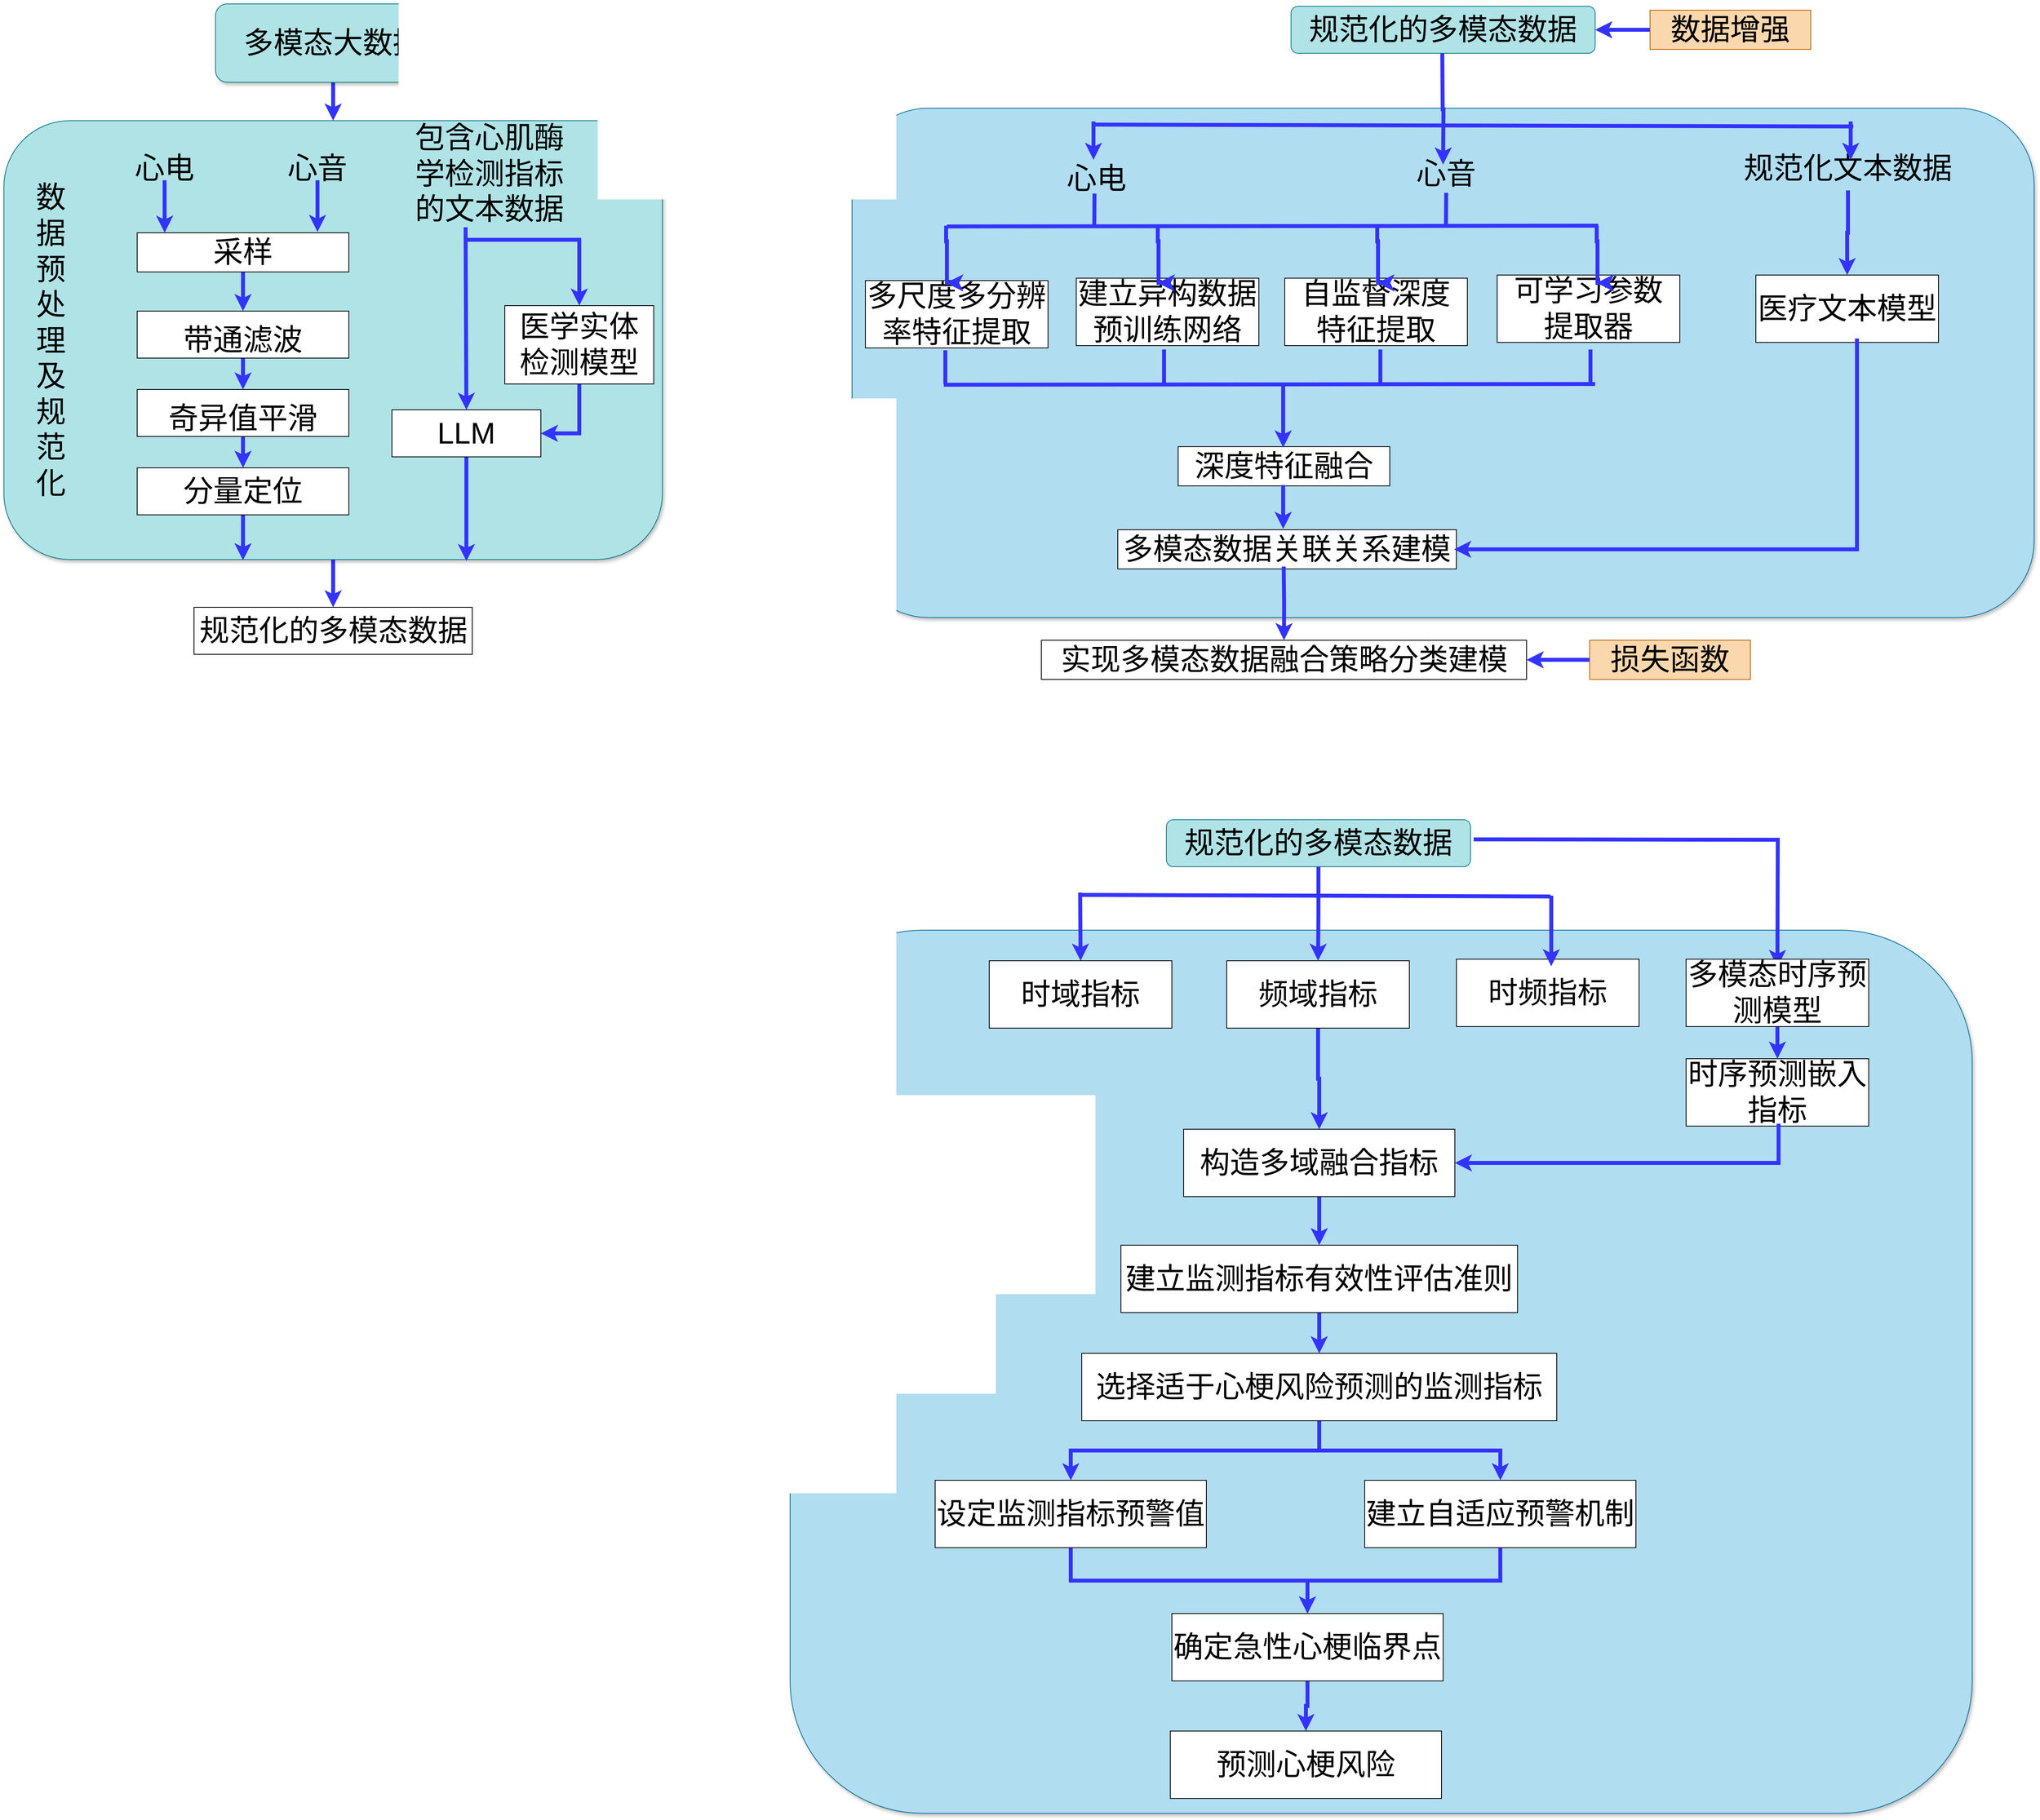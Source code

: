 <mxfile version="26.1.0">
  <diagram name="第 1 页" id="OAlRJvqnH6ILWqZ6ErNl">
    <mxGraphModel dx="8420" dy="3600" grid="0" gridSize="10" guides="1" tooltips="1" connect="1" arrows="1" fold="1" page="1" pageScale="1" pageWidth="3300" pageHeight="4681" math="0" shadow="0">
      <root>
        <mxCell id="0" />
        <mxCell id="1" parent="0" />
        <mxCell id="MN74QJdioJq-juyb9Y6k-88" value="" style="rounded=1;whiteSpace=wrap;html=1;shadow=1;fillColor=#b1ddf0;strokeColor=#10739e;align=center;glass=0;" vertex="1" parent="1">
          <mxGeometry x="1599" y="1852" width="1508" height="1127" as="geometry" />
        </mxCell>
        <mxCell id="MN74QJdioJq-juyb9Y6k-40" value="" style="rounded=1;whiteSpace=wrap;html=1;shadow=1;fillColor=#b1ddf0;strokeColor=#10739e;align=center;glass=0;" vertex="1" parent="1">
          <mxGeometry x="1678" y="803" width="1508" height="650" as="geometry" />
        </mxCell>
        <mxCell id="MN74QJdioJq-juyb9Y6k-32" style="edgeStyle=orthogonalEdgeStyle;rounded=0;orthogonalLoop=1;jettySize=auto;html=1;entryX=0.5;entryY=0;entryDx=0;entryDy=0;strokeWidth=5;strokeColor=#3333FF;" edge="1" parent="1" source="MN74QJdioJq-juyb9Y6k-1" target="MN74QJdioJq-juyb9Y6k-2">
          <mxGeometry relative="1" as="geometry" />
        </mxCell>
        <mxCell id="MN74QJdioJq-juyb9Y6k-1" value="&lt;font style=&quot;font-size: 38px;&quot;&gt;多模态大数据&lt;/font&gt;" style="rounded=1;whiteSpace=wrap;html=1;shadow=1;fillColor=#b0e3e6;strokeColor=#0e8088;align=center;glass=0;" vertex="1" parent="1">
          <mxGeometry x="866" y="670" width="300" height="100" as="geometry" />
        </mxCell>
        <mxCell id="MN74QJdioJq-juyb9Y6k-31" style="edgeStyle=orthogonalEdgeStyle;rounded=0;orthogonalLoop=1;jettySize=auto;html=1;entryX=0.5;entryY=0;entryDx=0;entryDy=0;strokeWidth=5;strokeColor=#3333FF;" edge="1" parent="1" source="MN74QJdioJq-juyb9Y6k-2" target="MN74QJdioJq-juyb9Y6k-28">
          <mxGeometry relative="1" as="geometry" />
        </mxCell>
        <mxCell id="MN74QJdioJq-juyb9Y6k-2" value="" style="rounded=1;whiteSpace=wrap;html=1;shadow=1;fillColor=#b0e3e6;strokeColor=#0e8088;align=center;glass=0;" vertex="1" parent="1">
          <mxGeometry x="596" y="819" width="840" height="560" as="geometry" />
        </mxCell>
        <mxCell id="MN74QJdioJq-juyb9Y6k-3" value="&lt;font style=&quot;font-size: 38px;&quot;&gt;心电&lt;/font&gt;" style="text;html=1;align=center;verticalAlign=middle;whiteSpace=wrap;rounded=0;" vertex="1" parent="1">
          <mxGeometry x="756" y="865" width="90" height="30" as="geometry" />
        </mxCell>
        <mxCell id="MN74QJdioJq-juyb9Y6k-4" value="&lt;font style=&quot;font-size: 38px;&quot;&gt;心音&lt;/font&gt;" style="text;html=1;align=center;verticalAlign=middle;whiteSpace=wrap;rounded=0;" vertex="1" parent="1">
          <mxGeometry x="951" y="865" width="90" height="30" as="geometry" />
        </mxCell>
        <mxCell id="MN74QJdioJq-juyb9Y6k-26" style="edgeStyle=orthogonalEdgeStyle;rounded=0;orthogonalLoop=1;jettySize=auto;html=1;entryX=0.5;entryY=0;entryDx=0;entryDy=0;strokeWidth=5;strokeColor=#3333FF;" edge="1" parent="1" target="MN74QJdioJq-juyb9Y6k-23">
          <mxGeometry relative="1" as="geometry">
            <mxPoint x="1185" y="965" as="sourcePoint" />
            <mxPoint x="1185" y="1148" as="targetPoint" />
          </mxGeometry>
        </mxCell>
        <mxCell id="MN74QJdioJq-juyb9Y6k-5" value="&lt;font style=&quot;font-size: 38px;&quot;&gt;包含心肌酶学检测指标的文本数据&lt;/font&gt;" style="text;html=1;align=center;verticalAlign=middle;whiteSpace=wrap;rounded=0;" vertex="1" parent="1">
          <mxGeometry x="1102" y="827" width="227" height="120" as="geometry" />
        </mxCell>
        <mxCell id="MN74QJdioJq-juyb9Y6k-9" value="&lt;font face=&quot;Helvetica&quot; style=&quot;font-size: 38px;&quot;&gt;数据预处理及规范化&lt;/font&gt;" style="text;html=1;align=center;verticalAlign=middle;whiteSpace=wrap;rounded=0;" vertex="1" parent="1">
          <mxGeometry x="626" y="900" width="60" height="400" as="geometry" />
        </mxCell>
        <mxCell id="MN74QJdioJq-juyb9Y6k-18" style="edgeStyle=orthogonalEdgeStyle;rounded=0;orthogonalLoop=1;jettySize=auto;html=1;entryX=0.5;entryY=0;entryDx=0;entryDy=0;strokeWidth=5;strokeColor=#3333FF;" edge="1" parent="1" source="MN74QJdioJq-juyb9Y6k-10" target="MN74QJdioJq-juyb9Y6k-11">
          <mxGeometry relative="1" as="geometry" />
        </mxCell>
        <mxCell id="MN74QJdioJq-juyb9Y6k-10" value="&lt;font style=&quot;font-size: 38px;&quot;&gt;采样&lt;/font&gt;" style="rounded=0;whiteSpace=wrap;html=1;" vertex="1" parent="1">
          <mxGeometry x="766" y="962" width="270" height="50" as="geometry" />
        </mxCell>
        <mxCell id="MN74QJdioJq-juyb9Y6k-19" style="edgeStyle=orthogonalEdgeStyle;rounded=0;orthogonalLoop=1;jettySize=auto;html=1;entryX=0.5;entryY=0;entryDx=0;entryDy=0;strokeWidth=5;strokeColor=#3333FF;" edge="1" parent="1" source="MN74QJdioJq-juyb9Y6k-11" target="MN74QJdioJq-juyb9Y6k-12">
          <mxGeometry relative="1" as="geometry" />
        </mxCell>
        <mxCell id="MN74QJdioJq-juyb9Y6k-11" value="&lt;br&gt;&lt;div&gt;&lt;font style=&quot;font-size: 38px;&quot;&gt;带通滤波&lt;/font&gt;&lt;/div&gt;" style="rounded=0;whiteSpace=wrap;html=1;" vertex="1" parent="1">
          <mxGeometry x="766" y="1062" width="270" height="60" as="geometry" />
        </mxCell>
        <mxCell id="MN74QJdioJq-juyb9Y6k-21" style="edgeStyle=orthogonalEdgeStyle;rounded=0;orthogonalLoop=1;jettySize=auto;html=1;entryX=0.5;entryY=0;entryDx=0;entryDy=0;strokeWidth=5;strokeColor=#3333FF;" edge="1" parent="1" source="MN74QJdioJq-juyb9Y6k-12" target="MN74QJdioJq-juyb9Y6k-13">
          <mxGeometry relative="1" as="geometry" />
        </mxCell>
        <mxCell id="MN74QJdioJq-juyb9Y6k-12" value="&lt;br&gt;&lt;div&gt;&lt;font style=&quot;font-size: 38px;&quot;&gt;奇异值平滑&lt;/font&gt;&lt;/div&gt;" style="rounded=0;whiteSpace=wrap;html=1;" vertex="1" parent="1">
          <mxGeometry x="766" y="1162" width="270" height="60" as="geometry" />
        </mxCell>
        <mxCell id="MN74QJdioJq-juyb9Y6k-29" style="edgeStyle=orthogonalEdgeStyle;rounded=0;orthogonalLoop=1;jettySize=auto;html=1;strokeWidth=5;strokeColor=#3333FF;" edge="1" parent="1" source="MN74QJdioJq-juyb9Y6k-13">
          <mxGeometry relative="1" as="geometry">
            <mxPoint x="901" y="1380" as="targetPoint" />
          </mxGeometry>
        </mxCell>
        <mxCell id="MN74QJdioJq-juyb9Y6k-13" value="&lt;div&gt;&lt;font style=&quot;font-size: 38px;&quot;&gt;分量定位&lt;/font&gt;&lt;/div&gt;" style="rounded=0;whiteSpace=wrap;html=1;" vertex="1" parent="1">
          <mxGeometry x="766" y="1262" width="270" height="60" as="geometry" />
        </mxCell>
        <mxCell id="MN74QJdioJq-juyb9Y6k-16" style="edgeStyle=orthogonalEdgeStyle;rounded=0;orthogonalLoop=1;jettySize=auto;html=1;entryX=0.13;entryY=0;entryDx=0;entryDy=0;entryPerimeter=0;strokeWidth=5;strokeColor=#3333FF;" edge="1" parent="1" source="MN74QJdioJq-juyb9Y6k-3" target="MN74QJdioJq-juyb9Y6k-10">
          <mxGeometry relative="1" as="geometry" />
        </mxCell>
        <mxCell id="MN74QJdioJq-juyb9Y6k-17" style="edgeStyle=orthogonalEdgeStyle;rounded=0;orthogonalLoop=1;jettySize=auto;html=1;entryX=0.852;entryY=-0.02;entryDx=0;entryDy=0;entryPerimeter=0;strokeWidth=5;strokeColor=#3333FF;" edge="1" parent="1" source="MN74QJdioJq-juyb9Y6k-4" target="MN74QJdioJq-juyb9Y6k-10">
          <mxGeometry relative="1" as="geometry" />
        </mxCell>
        <mxCell id="MN74QJdioJq-juyb9Y6k-27" style="edgeStyle=orthogonalEdgeStyle;rounded=0;orthogonalLoop=1;jettySize=auto;html=1;entryX=1;entryY=0.5;entryDx=0;entryDy=0;strokeWidth=5;strokeColor=#3333FF;" edge="1" parent="1" source="MN74QJdioJq-juyb9Y6k-22" target="MN74QJdioJq-juyb9Y6k-23">
          <mxGeometry relative="1" as="geometry" />
        </mxCell>
        <mxCell id="MN74QJdioJq-juyb9Y6k-22" value="&lt;font style=&quot;font-size: 38px;&quot;&gt;医学实体检测模型&lt;/font&gt;" style="rounded=0;whiteSpace=wrap;html=1;" vertex="1" parent="1">
          <mxGeometry x="1235" y="1055" width="190" height="100" as="geometry" />
        </mxCell>
        <mxCell id="MN74QJdioJq-juyb9Y6k-30" style="edgeStyle=orthogonalEdgeStyle;rounded=0;orthogonalLoop=1;jettySize=auto;html=1;strokeWidth=5;strokeColor=#3333FF;" edge="1" parent="1" source="MN74QJdioJq-juyb9Y6k-23">
          <mxGeometry relative="1" as="geometry">
            <mxPoint x="1186" y="1381" as="targetPoint" />
          </mxGeometry>
        </mxCell>
        <mxCell id="MN74QJdioJq-juyb9Y6k-23" value="&lt;font style=&quot;font-size: 38px;&quot;&gt;LLM&lt;/font&gt;" style="rounded=0;whiteSpace=wrap;html=1;" vertex="1" parent="1">
          <mxGeometry x="1091" y="1188" width="190" height="60" as="geometry" />
        </mxCell>
        <mxCell id="MN74QJdioJq-juyb9Y6k-24" style="edgeStyle=orthogonalEdgeStyle;rounded=0;orthogonalLoop=1;jettySize=auto;html=1;entryX=0.5;entryY=0;entryDx=0;entryDy=0;strokeWidth=5;strokeColor=#3333FF;" edge="1" parent="1" target="MN74QJdioJq-juyb9Y6k-22">
          <mxGeometry relative="1" as="geometry">
            <mxPoint x="1185.0" y="955" as="sourcePoint" />
            <mxPoint x="1301" y="1038" as="targetPoint" />
            <Array as="points">
              <mxPoint x="1185" y="971" />
              <mxPoint x="1330" y="971" />
            </Array>
          </mxGeometry>
        </mxCell>
        <mxCell id="MN74QJdioJq-juyb9Y6k-28" value="&lt;div&gt;&lt;font style=&quot;font-size: 38px;&quot;&gt;规范化的多模态数据&lt;/font&gt;&lt;/div&gt;" style="rounded=0;whiteSpace=wrap;html=1;" vertex="1" parent="1">
          <mxGeometry x="838.5" y="1440" width="355" height="60" as="geometry" />
        </mxCell>
        <mxCell id="MN74QJdioJq-juyb9Y6k-36" value="&lt;span style=&quot;font-size: 38px;&quot;&gt;规范化的多模态数据&lt;/span&gt;" style="rounded=1;whiteSpace=wrap;html=1;fillColor=#b0e3e6;strokeColor=#0e8088;" vertex="1" parent="1">
          <mxGeometry x="2238" y="673" width="388" height="60" as="geometry" />
        </mxCell>
        <mxCell id="MN74QJdioJq-juyb9Y6k-37" value="&lt;font style=&quot;font-size: 38px;&quot;&gt;心电&lt;/font&gt;" style="text;html=1;align=center;verticalAlign=middle;whiteSpace=wrap;rounded=0;" vertex="1" parent="1">
          <mxGeometry x="1945" y="878" width="90" height="30" as="geometry" />
        </mxCell>
        <mxCell id="MN74QJdioJq-juyb9Y6k-38" value="&lt;font style=&quot;font-size: 38px;&quot;&gt;心音&lt;/font&gt;" style="text;html=1;align=center;verticalAlign=middle;whiteSpace=wrap;rounded=0;" vertex="1" parent="1">
          <mxGeometry x="2391" y="872" width="90" height="30" as="geometry" />
        </mxCell>
        <mxCell id="MN74QJdioJq-juyb9Y6k-47" style="edgeStyle=orthogonalEdgeStyle;rounded=0;orthogonalLoop=1;jettySize=auto;html=1;entryX=0.5;entryY=0;entryDx=0;entryDy=0;strokeWidth=5;strokeColor=#3333FF;" edge="1" parent="1" source="MN74QJdioJq-juyb9Y6k-39" target="MN74QJdioJq-juyb9Y6k-45">
          <mxGeometry relative="1" as="geometry" />
        </mxCell>
        <mxCell id="MN74QJdioJq-juyb9Y6k-39" value="&lt;font style=&quot;font-size: 38px;&quot;&gt;规范化文本数据&lt;/font&gt;" style="text;html=1;align=center;verticalAlign=middle;whiteSpace=wrap;rounded=0;" vertex="1" parent="1">
          <mxGeometry x="2805" y="852" width="287" height="56" as="geometry" />
        </mxCell>
        <mxCell id="MN74QJdioJq-juyb9Y6k-41" value="&lt;font style=&quot;font-size: 38px;&quot;&gt;多尺度多分辨率特征提取&lt;/font&gt;" style="rounded=0;whiteSpace=wrap;html=1;" vertex="1" parent="1">
          <mxGeometry x="1695" y="1023" width="233" height="86" as="geometry" />
        </mxCell>
        <mxCell id="MN74QJdioJq-juyb9Y6k-42" value="&lt;font style=&quot;font-size: 38px;&quot;&gt;建立异构数据预训练网络&lt;/font&gt;" style="rounded=0;whiteSpace=wrap;html=1;" vertex="1" parent="1">
          <mxGeometry x="1964" y="1020" width="233" height="86" as="geometry" />
        </mxCell>
        <mxCell id="MN74QJdioJq-juyb9Y6k-43" value="&lt;font style=&quot;font-size: 38px;&quot;&gt;自监督深度&lt;/font&gt;&lt;div&gt;&lt;font style=&quot;font-size: 38px;&quot;&gt;特征提取&lt;/font&gt;&lt;/div&gt;" style="rounded=0;whiteSpace=wrap;html=1;" vertex="1" parent="1">
          <mxGeometry x="2230" y="1020" width="233" height="86" as="geometry" />
        </mxCell>
        <mxCell id="MN74QJdioJq-juyb9Y6k-48" value="" style="endArrow=none;html=1;rounded=0;strokeWidth=5;strokeColor=#3333FF;entryX=0.847;entryY=0.036;entryDx=0;entryDy=0;entryPerimeter=0;" edge="1" parent="1" target="MN74QJdioJq-juyb9Y6k-40">
          <mxGeometry width="50" height="50" relative="1" as="geometry">
            <mxPoint x="1985" y="824" as="sourcePoint" />
            <mxPoint x="2834" y="823" as="targetPoint" />
          </mxGeometry>
        </mxCell>
        <mxCell id="MN74QJdioJq-juyb9Y6k-44" value="&lt;span style=&quot;font-size: 38px;&quot;&gt;可学习参数&lt;/span&gt;&lt;div&gt;&lt;span style=&quot;font-size: 38px;&quot;&gt;提取器&lt;/span&gt;&lt;/div&gt;" style="rounded=0;whiteSpace=wrap;html=1;" vertex="1" parent="1">
          <mxGeometry x="2501" y="1016" width="233" height="86" as="geometry" />
        </mxCell>
        <mxCell id="MN74QJdioJq-juyb9Y6k-45" value="&lt;span style=&quot;font-size: 38px;&quot;&gt;医疗文本模型&lt;/span&gt;" style="rounded=0;whiteSpace=wrap;html=1;" vertex="1" parent="1">
          <mxGeometry x="2831" y="1016" width="233" height="86" as="geometry" />
        </mxCell>
        <mxCell id="MN74QJdioJq-juyb9Y6k-49" style="edgeStyle=orthogonalEdgeStyle;rounded=0;orthogonalLoop=1;jettySize=auto;html=1;entryX=0.5;entryY=0;entryDx=0;entryDy=0;strokeWidth=5;strokeColor=#3333FF;" edge="1" parent="1">
          <mxGeometry relative="1" as="geometry">
            <mxPoint x="1986" y="820" as="sourcePoint" />
            <mxPoint x="1986" y="869" as="targetPoint" />
          </mxGeometry>
        </mxCell>
        <mxCell id="MN74QJdioJq-juyb9Y6k-50" style="edgeStyle=orthogonalEdgeStyle;rounded=0;orthogonalLoop=1;jettySize=auto;html=1;entryX=0.5;entryY=0;entryDx=0;entryDy=0;strokeWidth=5;strokeColor=#3333FF;exitX=0.5;exitY=1;exitDx=0;exitDy=0;" edge="1" parent="1">
          <mxGeometry relative="1" as="geometry">
            <mxPoint x="2431" y="733" as="sourcePoint" />
            <mxPoint x="2432" y="875" as="targetPoint" />
          </mxGeometry>
        </mxCell>
        <mxCell id="MN74QJdioJq-juyb9Y6k-53" style="edgeStyle=orthogonalEdgeStyle;rounded=0;orthogonalLoop=1;jettySize=auto;html=1;entryX=0.5;entryY=0;entryDx=0;entryDy=0;strokeWidth=5;strokeColor=#3333FF;" edge="1" parent="1">
          <mxGeometry relative="1" as="geometry">
            <mxPoint x="2952" y="820" as="sourcePoint" />
            <mxPoint x="2952" y="869" as="targetPoint" />
          </mxGeometry>
        </mxCell>
        <mxCell id="MN74QJdioJq-juyb9Y6k-54" value="" style="endArrow=none;html=1;rounded=0;strokeWidth=5;strokeColor=#3333FF;" edge="1" parent="1">
          <mxGeometry width="50" height="50" relative="1" as="geometry">
            <mxPoint x="1799" y="954" as="sourcePoint" />
            <mxPoint x="2630" y="953" as="targetPoint" />
          </mxGeometry>
        </mxCell>
        <mxCell id="MN74QJdioJq-juyb9Y6k-55" style="edgeStyle=orthogonalEdgeStyle;rounded=0;orthogonalLoop=1;jettySize=auto;html=1;entryX=0.5;entryY=0;entryDx=0;entryDy=0;strokeWidth=5;strokeColor=#3333FF;" edge="1" parent="1">
          <mxGeometry relative="1" as="geometry">
            <mxPoint x="2628" y="953" as="sourcePoint" />
            <mxPoint x="2628" y="1026" as="targetPoint" />
            <Array as="points">
              <mxPoint x="2629" y="973" />
            </Array>
          </mxGeometry>
        </mxCell>
        <mxCell id="MN74QJdioJq-juyb9Y6k-56" style="edgeStyle=orthogonalEdgeStyle;rounded=0;orthogonalLoop=1;jettySize=auto;html=1;entryX=0.5;entryY=0;entryDx=0;entryDy=0;strokeWidth=5;strokeColor=#3333FF;" edge="1" parent="1">
          <mxGeometry relative="1" as="geometry">
            <mxPoint x="2348" y="953" as="sourcePoint" />
            <mxPoint x="2348" y="1026" as="targetPoint" />
            <Array as="points">
              <mxPoint x="2349" y="973" />
            </Array>
          </mxGeometry>
        </mxCell>
        <mxCell id="MN74QJdioJq-juyb9Y6k-57" style="edgeStyle=orthogonalEdgeStyle;rounded=0;orthogonalLoop=1;jettySize=auto;html=1;entryX=0.5;entryY=0;entryDx=0;entryDy=0;strokeWidth=5;strokeColor=#3333FF;" edge="1" parent="1">
          <mxGeometry relative="1" as="geometry">
            <mxPoint x="2068" y="953" as="sourcePoint" />
            <mxPoint x="2068" y="1026" as="targetPoint" />
            <Array as="points">
              <mxPoint x="2069" y="973" />
            </Array>
          </mxGeometry>
        </mxCell>
        <mxCell id="MN74QJdioJq-juyb9Y6k-58" style="edgeStyle=orthogonalEdgeStyle;rounded=0;orthogonalLoop=1;jettySize=auto;html=1;entryX=0.5;entryY=0;entryDx=0;entryDy=0;strokeWidth=5;strokeColor=#3333FF;" edge="1" parent="1">
          <mxGeometry relative="1" as="geometry">
            <mxPoint x="1798" y="953" as="sourcePoint" />
            <mxPoint x="1798" y="1026" as="targetPoint" />
            <Array as="points">
              <mxPoint x="1799" y="973" />
            </Array>
          </mxGeometry>
        </mxCell>
        <mxCell id="MN74QJdioJq-juyb9Y6k-59" value="" style="endArrow=none;html=1;rounded=0;strokeWidth=5;strokeColor=#3333FF;" edge="1" parent="1">
          <mxGeometry width="50" height="50" relative="1" as="geometry">
            <mxPoint x="1987.29" y="912" as="sourcePoint" />
            <mxPoint x="1987" y="955" as="targetPoint" />
          </mxGeometry>
        </mxCell>
        <mxCell id="MN74QJdioJq-juyb9Y6k-60" value="" style="endArrow=none;html=1;rounded=0;strokeWidth=5;strokeColor=#3333FF;" edge="1" parent="1">
          <mxGeometry width="50" height="50" relative="1" as="geometry">
            <mxPoint x="2435.95" y="911" as="sourcePoint" />
            <mxPoint x="2435.66" y="954" as="targetPoint" />
          </mxGeometry>
        </mxCell>
        <mxCell id="MN74QJdioJq-juyb9Y6k-61" value="&lt;font style=&quot;font-size: 38px;&quot;&gt;深度特征融合&lt;/font&gt;" style="rounded=0;whiteSpace=wrap;html=1;" vertex="1" parent="1">
          <mxGeometry x="2094" y="1235" width="270" height="50" as="geometry" />
        </mxCell>
        <mxCell id="MN74QJdioJq-juyb9Y6k-62" value="&lt;span style=&quot;font-size: 38px;&quot;&gt;多模态数据关联关系建模&lt;/span&gt;" style="rounded=0;whiteSpace=wrap;html=1;" vertex="1" parent="1">
          <mxGeometry x="2017" y="1341" width="432" height="50" as="geometry" />
        </mxCell>
        <mxCell id="MN74QJdioJq-juyb9Y6k-63" value="" style="endArrow=none;html=1;rounded=0;strokeWidth=5;strokeColor=#3333FF;" edge="1" parent="1">
          <mxGeometry width="50" height="50" relative="1" as="geometry">
            <mxPoint x="1795" y="1156" as="sourcePoint" />
            <mxPoint x="2626" y="1155" as="targetPoint" />
          </mxGeometry>
        </mxCell>
        <mxCell id="MN74QJdioJq-juyb9Y6k-64" value="" style="endArrow=none;html=1;rounded=0;strokeWidth=5;strokeColor=#3333FF;" edge="1" parent="1">
          <mxGeometry width="50" height="50" relative="1" as="geometry">
            <mxPoint x="1797" y="1112" as="sourcePoint" />
            <mxPoint x="1797" y="1155" as="targetPoint" />
          </mxGeometry>
        </mxCell>
        <mxCell id="MN74QJdioJq-juyb9Y6k-65" value="" style="endArrow=none;html=1;rounded=0;strokeWidth=5;strokeColor=#3333FF;" edge="1" parent="1">
          <mxGeometry width="50" height="50" relative="1" as="geometry">
            <mxPoint x="2076" y="1111" as="sourcePoint" />
            <mxPoint x="2076" y="1154" as="targetPoint" />
          </mxGeometry>
        </mxCell>
        <mxCell id="MN74QJdioJq-juyb9Y6k-66" value="" style="endArrow=none;html=1;rounded=0;strokeWidth=5;strokeColor=#3333FF;" edge="1" parent="1">
          <mxGeometry width="50" height="50" relative="1" as="geometry">
            <mxPoint x="2352" y="1111" as="sourcePoint" />
            <mxPoint x="2352" y="1154" as="targetPoint" />
          </mxGeometry>
        </mxCell>
        <mxCell id="MN74QJdioJq-juyb9Y6k-67" value="" style="endArrow=none;html=1;rounded=0;strokeWidth=5;strokeColor=#3333FF;" edge="1" parent="1">
          <mxGeometry width="50" height="50" relative="1" as="geometry">
            <mxPoint x="2620" y="1111" as="sourcePoint" />
            <mxPoint x="2620" y="1154" as="targetPoint" />
          </mxGeometry>
        </mxCell>
        <mxCell id="MN74QJdioJq-juyb9Y6k-68" style="edgeStyle=orthogonalEdgeStyle;rounded=0;orthogonalLoop=1;jettySize=auto;html=1;entryX=0.5;entryY=0;entryDx=0;entryDy=0;strokeWidth=5;strokeColor=#3333FF;" edge="1" parent="1">
          <mxGeometry relative="1" as="geometry">
            <mxPoint x="2228" y="1156" as="sourcePoint" />
            <mxPoint x="2228" y="1236" as="targetPoint" />
          </mxGeometry>
        </mxCell>
        <mxCell id="MN74QJdioJq-juyb9Y6k-69" style="edgeStyle=orthogonalEdgeStyle;rounded=0;orthogonalLoop=1;jettySize=auto;html=1;strokeWidth=5;strokeColor=#3333FF;" edge="1" parent="1">
          <mxGeometry relative="1" as="geometry">
            <mxPoint x="2228" y="1284" as="sourcePoint" />
            <mxPoint x="2228" y="1340" as="targetPoint" />
          </mxGeometry>
        </mxCell>
        <mxCell id="MN74QJdioJq-juyb9Y6k-70" style="edgeStyle=orthogonalEdgeStyle;rounded=0;orthogonalLoop=1;jettySize=auto;html=1;entryX=1;entryY=0.5;entryDx=0;entryDy=0;strokeWidth=5;strokeColor=#3333FF;" edge="1" parent="1">
          <mxGeometry relative="1" as="geometry">
            <mxPoint x="2960" y="1097" as="sourcePoint" />
            <mxPoint x="2446" y="1366.0" as="targetPoint" />
            <Array as="points">
              <mxPoint x="2960" y="1366" />
            </Array>
          </mxGeometry>
        </mxCell>
        <mxCell id="MN74QJdioJq-juyb9Y6k-71" value="&lt;span style=&quot;font-size: 38px;&quot;&gt;实现多模态数据融合策略分类建模&lt;/span&gt;" style="rounded=0;whiteSpace=wrap;html=1;" vertex="1" parent="1">
          <mxGeometry x="1919.5" y="1482" width="619" height="50" as="geometry" />
        </mxCell>
        <mxCell id="MN74QJdioJq-juyb9Y6k-72" style="edgeStyle=orthogonalEdgeStyle;rounded=0;orthogonalLoop=1;jettySize=auto;html=1;strokeWidth=5;strokeColor=#3333FF;entryX=0.5;entryY=0;entryDx=0;entryDy=0;" edge="1" parent="1" target="MN74QJdioJq-juyb9Y6k-71">
          <mxGeometry relative="1" as="geometry">
            <mxPoint x="2228.68" y="1388" as="sourcePoint" />
            <mxPoint x="2228.68" y="1444" as="targetPoint" />
          </mxGeometry>
        </mxCell>
        <mxCell id="MN74QJdioJq-juyb9Y6k-74" style="edgeStyle=orthogonalEdgeStyle;rounded=0;orthogonalLoop=1;jettySize=auto;html=1;entryX=1;entryY=0.5;entryDx=0;entryDy=0;strokeWidth=5;strokeColor=#3333FF;" edge="1" parent="1" source="MN74QJdioJq-juyb9Y6k-73" target="MN74QJdioJq-juyb9Y6k-36">
          <mxGeometry relative="1" as="geometry" />
        </mxCell>
        <mxCell id="MN74QJdioJq-juyb9Y6k-73" value="&lt;span style=&quot;font-size: 38px;&quot;&gt;数据增强&lt;/span&gt;" style="rounded=0;whiteSpace=wrap;html=1;fillColor=#fad7ac;strokeColor=#b46504;" vertex="1" parent="1">
          <mxGeometry x="2696" y="678" width="205" height="50" as="geometry" />
        </mxCell>
        <mxCell id="MN74QJdioJq-juyb9Y6k-76" style="edgeStyle=orthogonalEdgeStyle;rounded=0;orthogonalLoop=1;jettySize=auto;html=1;entryX=1;entryY=0.5;entryDx=0;entryDy=0;strokeColor=#3333FF;strokeWidth=5;" edge="1" parent="1" source="MN74QJdioJq-juyb9Y6k-75" target="MN74QJdioJq-juyb9Y6k-71">
          <mxGeometry relative="1" as="geometry" />
        </mxCell>
        <mxCell id="MN74QJdioJq-juyb9Y6k-75" value="&lt;span style=&quot;font-size: 38px;&quot;&gt;损失函数&lt;/span&gt;" style="rounded=0;whiteSpace=wrap;html=1;fillColor=#fad7ac;strokeColor=#b46504;" vertex="1" parent="1">
          <mxGeometry x="2619" y="1482" width="205" height="50" as="geometry" />
        </mxCell>
        <mxCell id="MN74QJdioJq-juyb9Y6k-77" value="&lt;span style=&quot;font-size: 38px;&quot;&gt;规范化的多模态数据&lt;/span&gt;" style="rounded=1;whiteSpace=wrap;html=1;fillColor=#b0e3e6;strokeColor=#0e8088;" vertex="1" parent="1">
          <mxGeometry x="2079" y="1711" width="388" height="60" as="geometry" />
        </mxCell>
        <mxCell id="MN74QJdioJq-juyb9Y6k-78" value="&lt;font style=&quot;font-size: 38px;&quot;&gt;时域指标&lt;/font&gt;" style="rounded=0;whiteSpace=wrap;html=1;" vertex="1" parent="1">
          <mxGeometry x="1853" y="1891" width="233" height="86" as="geometry" />
        </mxCell>
        <mxCell id="MN74QJdioJq-juyb9Y6k-101" style="edgeStyle=orthogonalEdgeStyle;rounded=0;orthogonalLoop=1;jettySize=auto;html=1;strokeWidth=5;strokeColor=#3333FF;" edge="1" parent="1" source="MN74QJdioJq-juyb9Y6k-79" target="MN74QJdioJq-juyb9Y6k-82">
          <mxGeometry relative="1" as="geometry" />
        </mxCell>
        <mxCell id="MN74QJdioJq-juyb9Y6k-79" value="&lt;font style=&quot;font-size: 38px;&quot;&gt;频域指标&lt;/font&gt;" style="rounded=0;whiteSpace=wrap;html=1;" vertex="1" parent="1">
          <mxGeometry x="2156" y="1891" width="233" height="86" as="geometry" />
        </mxCell>
        <mxCell id="MN74QJdioJq-juyb9Y6k-80" value="&lt;font style=&quot;font-size: 38px;&quot;&gt;时频指标&lt;/font&gt;" style="rounded=0;whiteSpace=wrap;html=1;" vertex="1" parent="1">
          <mxGeometry x="2449" y="1889" width="233" height="86" as="geometry" />
        </mxCell>
        <mxCell id="MN74QJdioJq-juyb9Y6k-81" value="&lt;font style=&quot;font-size: 38px;&quot;&gt;时序预测嵌入指标&lt;/font&gt;" style="rounded=0;whiteSpace=wrap;html=1;" vertex="1" parent="1">
          <mxGeometry x="2742" y="2016" width="233" height="86" as="geometry" />
        </mxCell>
        <mxCell id="MN74QJdioJq-juyb9Y6k-100" style="edgeStyle=orthogonalEdgeStyle;rounded=0;orthogonalLoop=1;jettySize=auto;html=1;strokeColor=#3333FF;strokeWidth=5;" edge="1" parent="1" source="MN74QJdioJq-juyb9Y6k-82" target="MN74QJdioJq-juyb9Y6k-83">
          <mxGeometry relative="1" as="geometry" />
        </mxCell>
        <mxCell id="MN74QJdioJq-juyb9Y6k-82" value="&lt;font style=&quot;font-size: 38px;&quot;&gt;构造多域融合指标&lt;/font&gt;" style="rounded=0;whiteSpace=wrap;html=1;" vertex="1" parent="1">
          <mxGeometry x="2101" y="2106" width="346" height="86" as="geometry" />
        </mxCell>
        <mxCell id="MN74QJdioJq-juyb9Y6k-102" style="edgeStyle=orthogonalEdgeStyle;rounded=0;orthogonalLoop=1;jettySize=auto;html=1;strokeWidth=5;strokeColor=#3333FF;" edge="1" parent="1" source="MN74QJdioJq-juyb9Y6k-83" target="MN74QJdioJq-juyb9Y6k-84">
          <mxGeometry relative="1" as="geometry" />
        </mxCell>
        <mxCell id="MN74QJdioJq-juyb9Y6k-83" value="&lt;font style=&quot;font-size: 38px;&quot;&gt;建立监测指标有效性评估准则&lt;/font&gt;" style="rounded=0;whiteSpace=wrap;html=1;" vertex="1" parent="1">
          <mxGeometry x="2021" y="2254" width="506" height="86" as="geometry" />
        </mxCell>
        <mxCell id="MN74QJdioJq-juyb9Y6k-103" style="edgeStyle=orthogonalEdgeStyle;rounded=0;orthogonalLoop=1;jettySize=auto;html=1;entryX=0.5;entryY=0;entryDx=0;entryDy=0;strokeWidth=5;strokeColor=#3333FF;" edge="1" parent="1" source="MN74QJdioJq-juyb9Y6k-84" target="MN74QJdioJq-juyb9Y6k-85">
          <mxGeometry relative="1" as="geometry" />
        </mxCell>
        <mxCell id="MN74QJdioJq-juyb9Y6k-106" style="edgeStyle=orthogonalEdgeStyle;rounded=0;orthogonalLoop=1;jettySize=auto;html=1;entryX=0.5;entryY=0;entryDx=0;entryDy=0;strokeWidth=5;strokeColor=#3333FF;" edge="1" parent="1" source="MN74QJdioJq-juyb9Y6k-84" target="MN74QJdioJq-juyb9Y6k-86">
          <mxGeometry relative="1" as="geometry" />
        </mxCell>
        <mxCell id="MN74QJdioJq-juyb9Y6k-84" value="&lt;font style=&quot;font-size: 38px;&quot;&gt;选择适于心梗风险预测的监测指标&lt;/font&gt;" style="rounded=0;whiteSpace=wrap;html=1;" vertex="1" parent="1">
          <mxGeometry x="1971" y="2392" width="606" height="86" as="geometry" />
        </mxCell>
        <mxCell id="MN74QJdioJq-juyb9Y6k-107" style="edgeStyle=orthogonalEdgeStyle;rounded=0;orthogonalLoop=1;jettySize=auto;html=1;strokeWidth=5;strokeColor=#3333FF;" edge="1" parent="1" source="MN74QJdioJq-juyb9Y6k-85" target="MN74QJdioJq-juyb9Y6k-87">
          <mxGeometry relative="1" as="geometry" />
        </mxCell>
        <mxCell id="MN74QJdioJq-juyb9Y6k-85" value="&lt;font style=&quot;font-size: 38px;&quot;&gt;设定监测指标预警值&lt;/font&gt;" style="rounded=0;whiteSpace=wrap;html=1;" vertex="1" parent="1">
          <mxGeometry x="1784" y="2554" width="346" height="86" as="geometry" />
        </mxCell>
        <mxCell id="MN74QJdioJq-juyb9Y6k-108" style="edgeStyle=orthogonalEdgeStyle;rounded=0;orthogonalLoop=1;jettySize=auto;html=1;entryX=0.5;entryY=0;entryDx=0;entryDy=0;strokeWidth=5;strokeColor=#3333FF;" edge="1" parent="1" source="MN74QJdioJq-juyb9Y6k-86" target="MN74QJdioJq-juyb9Y6k-87">
          <mxGeometry relative="1" as="geometry" />
        </mxCell>
        <mxCell id="MN74QJdioJq-juyb9Y6k-86" value="&lt;font style=&quot;font-size: 38px;&quot;&gt;建立自适应预警机制&lt;/font&gt;" style="rounded=0;whiteSpace=wrap;html=1;" vertex="1" parent="1">
          <mxGeometry x="2332" y="2554" width="346" height="86" as="geometry" />
        </mxCell>
        <mxCell id="MN74QJdioJq-juyb9Y6k-111" style="edgeStyle=orthogonalEdgeStyle;rounded=0;orthogonalLoop=1;jettySize=auto;html=1;entryX=0.5;entryY=0;entryDx=0;entryDy=0;strokeWidth=5;strokeColor=#3333FF;" edge="1" parent="1" source="MN74QJdioJq-juyb9Y6k-87" target="MN74QJdioJq-juyb9Y6k-109">
          <mxGeometry relative="1" as="geometry" />
        </mxCell>
        <mxCell id="MN74QJdioJq-juyb9Y6k-87" value="&lt;font style=&quot;font-size: 38px;&quot;&gt;确定急性心梗临界点&lt;/font&gt;" style="rounded=0;whiteSpace=wrap;html=1;" vertex="1" parent="1">
          <mxGeometry x="2086" y="2724" width="346" height="86" as="geometry" />
        </mxCell>
        <mxCell id="MN74QJdioJq-juyb9Y6k-89" style="edgeStyle=orthogonalEdgeStyle;rounded=0;orthogonalLoop=1;jettySize=auto;html=1;entryX=0.5;entryY=0;entryDx=0;entryDy=0;strokeWidth=5;strokeColor=#3333FF;exitX=0.5;exitY=1;exitDx=0;exitDy=0;" edge="1" parent="1" source="MN74QJdioJq-juyb9Y6k-77" target="MN74QJdioJq-juyb9Y6k-79">
          <mxGeometry relative="1" as="geometry">
            <mxPoint x="2276" y="1797" as="sourcePoint" />
            <mxPoint x="2277" y="1939" as="targetPoint" />
          </mxGeometry>
        </mxCell>
        <mxCell id="MN74QJdioJq-juyb9Y6k-91" value="" style="endArrow=none;html=1;rounded=0;strokeWidth=5;strokeColor=#3333FF;" edge="1" parent="1">
          <mxGeometry width="50" height="50" relative="1" as="geometry">
            <mxPoint x="1971" y="1807" as="sourcePoint" />
            <mxPoint x="2569" y="1809" as="targetPoint" />
          </mxGeometry>
        </mxCell>
        <mxCell id="MN74QJdioJq-juyb9Y6k-92" style="edgeStyle=orthogonalEdgeStyle;rounded=0;orthogonalLoop=1;jettySize=auto;html=1;strokeWidth=5;strokeColor=#3333FF;entryX=0.5;entryY=0;entryDx=0;entryDy=0;" edge="1" parent="1" target="MN74QJdioJq-juyb9Y6k-78">
          <mxGeometry relative="1" as="geometry">
            <mxPoint x="1969" y="1804" as="sourcePoint" />
            <mxPoint x="1978" y="1883" as="targetPoint" />
          </mxGeometry>
        </mxCell>
        <mxCell id="MN74QJdioJq-juyb9Y6k-93" style="edgeStyle=orthogonalEdgeStyle;rounded=0;orthogonalLoop=1;jettySize=auto;html=1;strokeWidth=5;strokeColor=#3333FF;entryX=0.5;entryY=0;entryDx=0;entryDy=0;" edge="1" parent="1">
          <mxGeometry relative="1" as="geometry">
            <mxPoint x="2570" y="1808" as="sourcePoint" />
            <mxPoint x="2570" y="1898" as="targetPoint" />
          </mxGeometry>
        </mxCell>
        <mxCell id="MN74QJdioJq-juyb9Y6k-94" style="edgeStyle=orthogonalEdgeStyle;rounded=0;orthogonalLoop=1;jettySize=auto;html=1;strokeColor=#3333FF;strokeWidth=5;entryX=0.5;entryY=0;entryDx=0;entryDy=0;" edge="1" parent="1">
          <mxGeometry relative="1" as="geometry">
            <mxPoint x="2471" y="1736.09" as="sourcePoint" />
            <mxPoint x="2858.5" y="1899" as="targetPoint" />
          </mxGeometry>
        </mxCell>
        <mxCell id="MN74QJdioJq-juyb9Y6k-96" style="edgeStyle=orthogonalEdgeStyle;rounded=0;orthogonalLoop=1;jettySize=auto;html=1;entryX=0.5;entryY=0;entryDx=0;entryDy=0;strokeColor=#3333FF;strokeWidth=5;" edge="1" parent="1" source="MN74QJdioJq-juyb9Y6k-95" target="MN74QJdioJq-juyb9Y6k-81">
          <mxGeometry relative="1" as="geometry" />
        </mxCell>
        <mxCell id="MN74QJdioJq-juyb9Y6k-95" value="&lt;span style=&quot;font-size: 38px;&quot;&gt;多模态时序预测模型&lt;/span&gt;" style="rounded=0;whiteSpace=wrap;html=1;" vertex="1" parent="1">
          <mxGeometry x="2742" y="1889" width="233" height="86" as="geometry" />
        </mxCell>
        <mxCell id="MN74QJdioJq-juyb9Y6k-98" style="edgeStyle=orthogonalEdgeStyle;rounded=0;orthogonalLoop=1;jettySize=auto;html=1;entryX=1;entryY=0.5;entryDx=0;entryDy=0;strokeWidth=5;strokeColor=#3333FF;exitX=0.5;exitY=1;exitDx=0;exitDy=0;" edge="1" parent="1" target="MN74QJdioJq-juyb9Y6k-82">
          <mxGeometry relative="1" as="geometry">
            <mxPoint x="2860" y="2099" as="sourcePoint" />
            <mxPoint x="2860" y="2233" as="targetPoint" />
            <Array as="points">
              <mxPoint x="2860" y="2149" />
            </Array>
          </mxGeometry>
        </mxCell>
        <mxCell id="MN74QJdioJq-juyb9Y6k-109" value="&lt;font style=&quot;font-size: 38px;&quot;&gt;预测心梗风险&lt;/font&gt;" style="rounded=0;whiteSpace=wrap;html=1;" vertex="1" parent="1">
          <mxGeometry x="2084" y="2874" width="346" height="86" as="geometry" />
        </mxCell>
      </root>
    </mxGraphModel>
  </diagram>
</mxfile>
